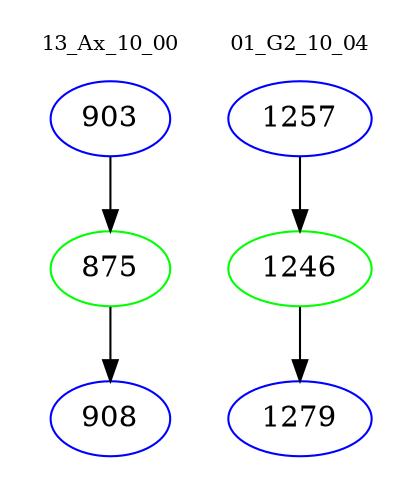digraph{
subgraph cluster_0 {
color = white
label = "13_Ax_10_00";
fontsize=10;
T0_903 [label="903", color="blue"]
T0_903 -> T0_875 [color="black"]
T0_875 [label="875", color="green"]
T0_875 -> T0_908 [color="black"]
T0_908 [label="908", color="blue"]
}
subgraph cluster_1 {
color = white
label = "01_G2_10_04";
fontsize=10;
T1_1257 [label="1257", color="blue"]
T1_1257 -> T1_1246 [color="black"]
T1_1246 [label="1246", color="green"]
T1_1246 -> T1_1279 [color="black"]
T1_1279 [label="1279", color="blue"]
}
}
